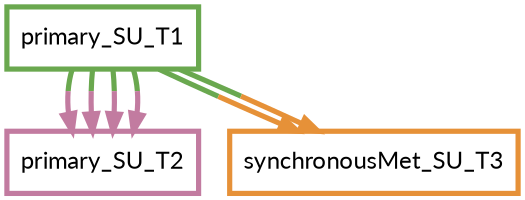digraph  {
dpi=600;size=3.5;
primary_SU_T1 [color="#6aa84fff", fillcolor=white, fontname=Lato, penwidth="3.0", shape=box];
primary_SU_T2 [color="#c27ba0ff", fillcolor=white, fontname=Lato, penwidth="3.0", shape=box];
synchronousMet_SU_T3 [color="#e69138ff", fillcolor=white, fontname=Lato, penwidth="3.0", shape=box];
primary_SU_T1 -> primary_SU_T2  [color="#6aa84fff;0.5:#c27ba0ff", key=0, penwidth=3];
primary_SU_T1 -> primary_SU_T2  [color="#6aa84fff;0.5:#c27ba0ff", key=1, penwidth=3];
primary_SU_T1 -> primary_SU_T2  [color="#6aa84fff;0.5:#c27ba0ff", key=2, penwidth=3];
primary_SU_T1 -> primary_SU_T2  [color="#6aa84fff;0.5:#c27ba0ff", key=3, penwidth=3];
primary_SU_T1 -> synchronousMet_SU_T3  [color="#6aa84fff;0.5:#e69138ff", key=0, penwidth=3];
primary_SU_T1 -> synchronousMet_SU_T3  [color="#6aa84fff;0.5:#e69138ff", key=1, penwidth=3];
}
